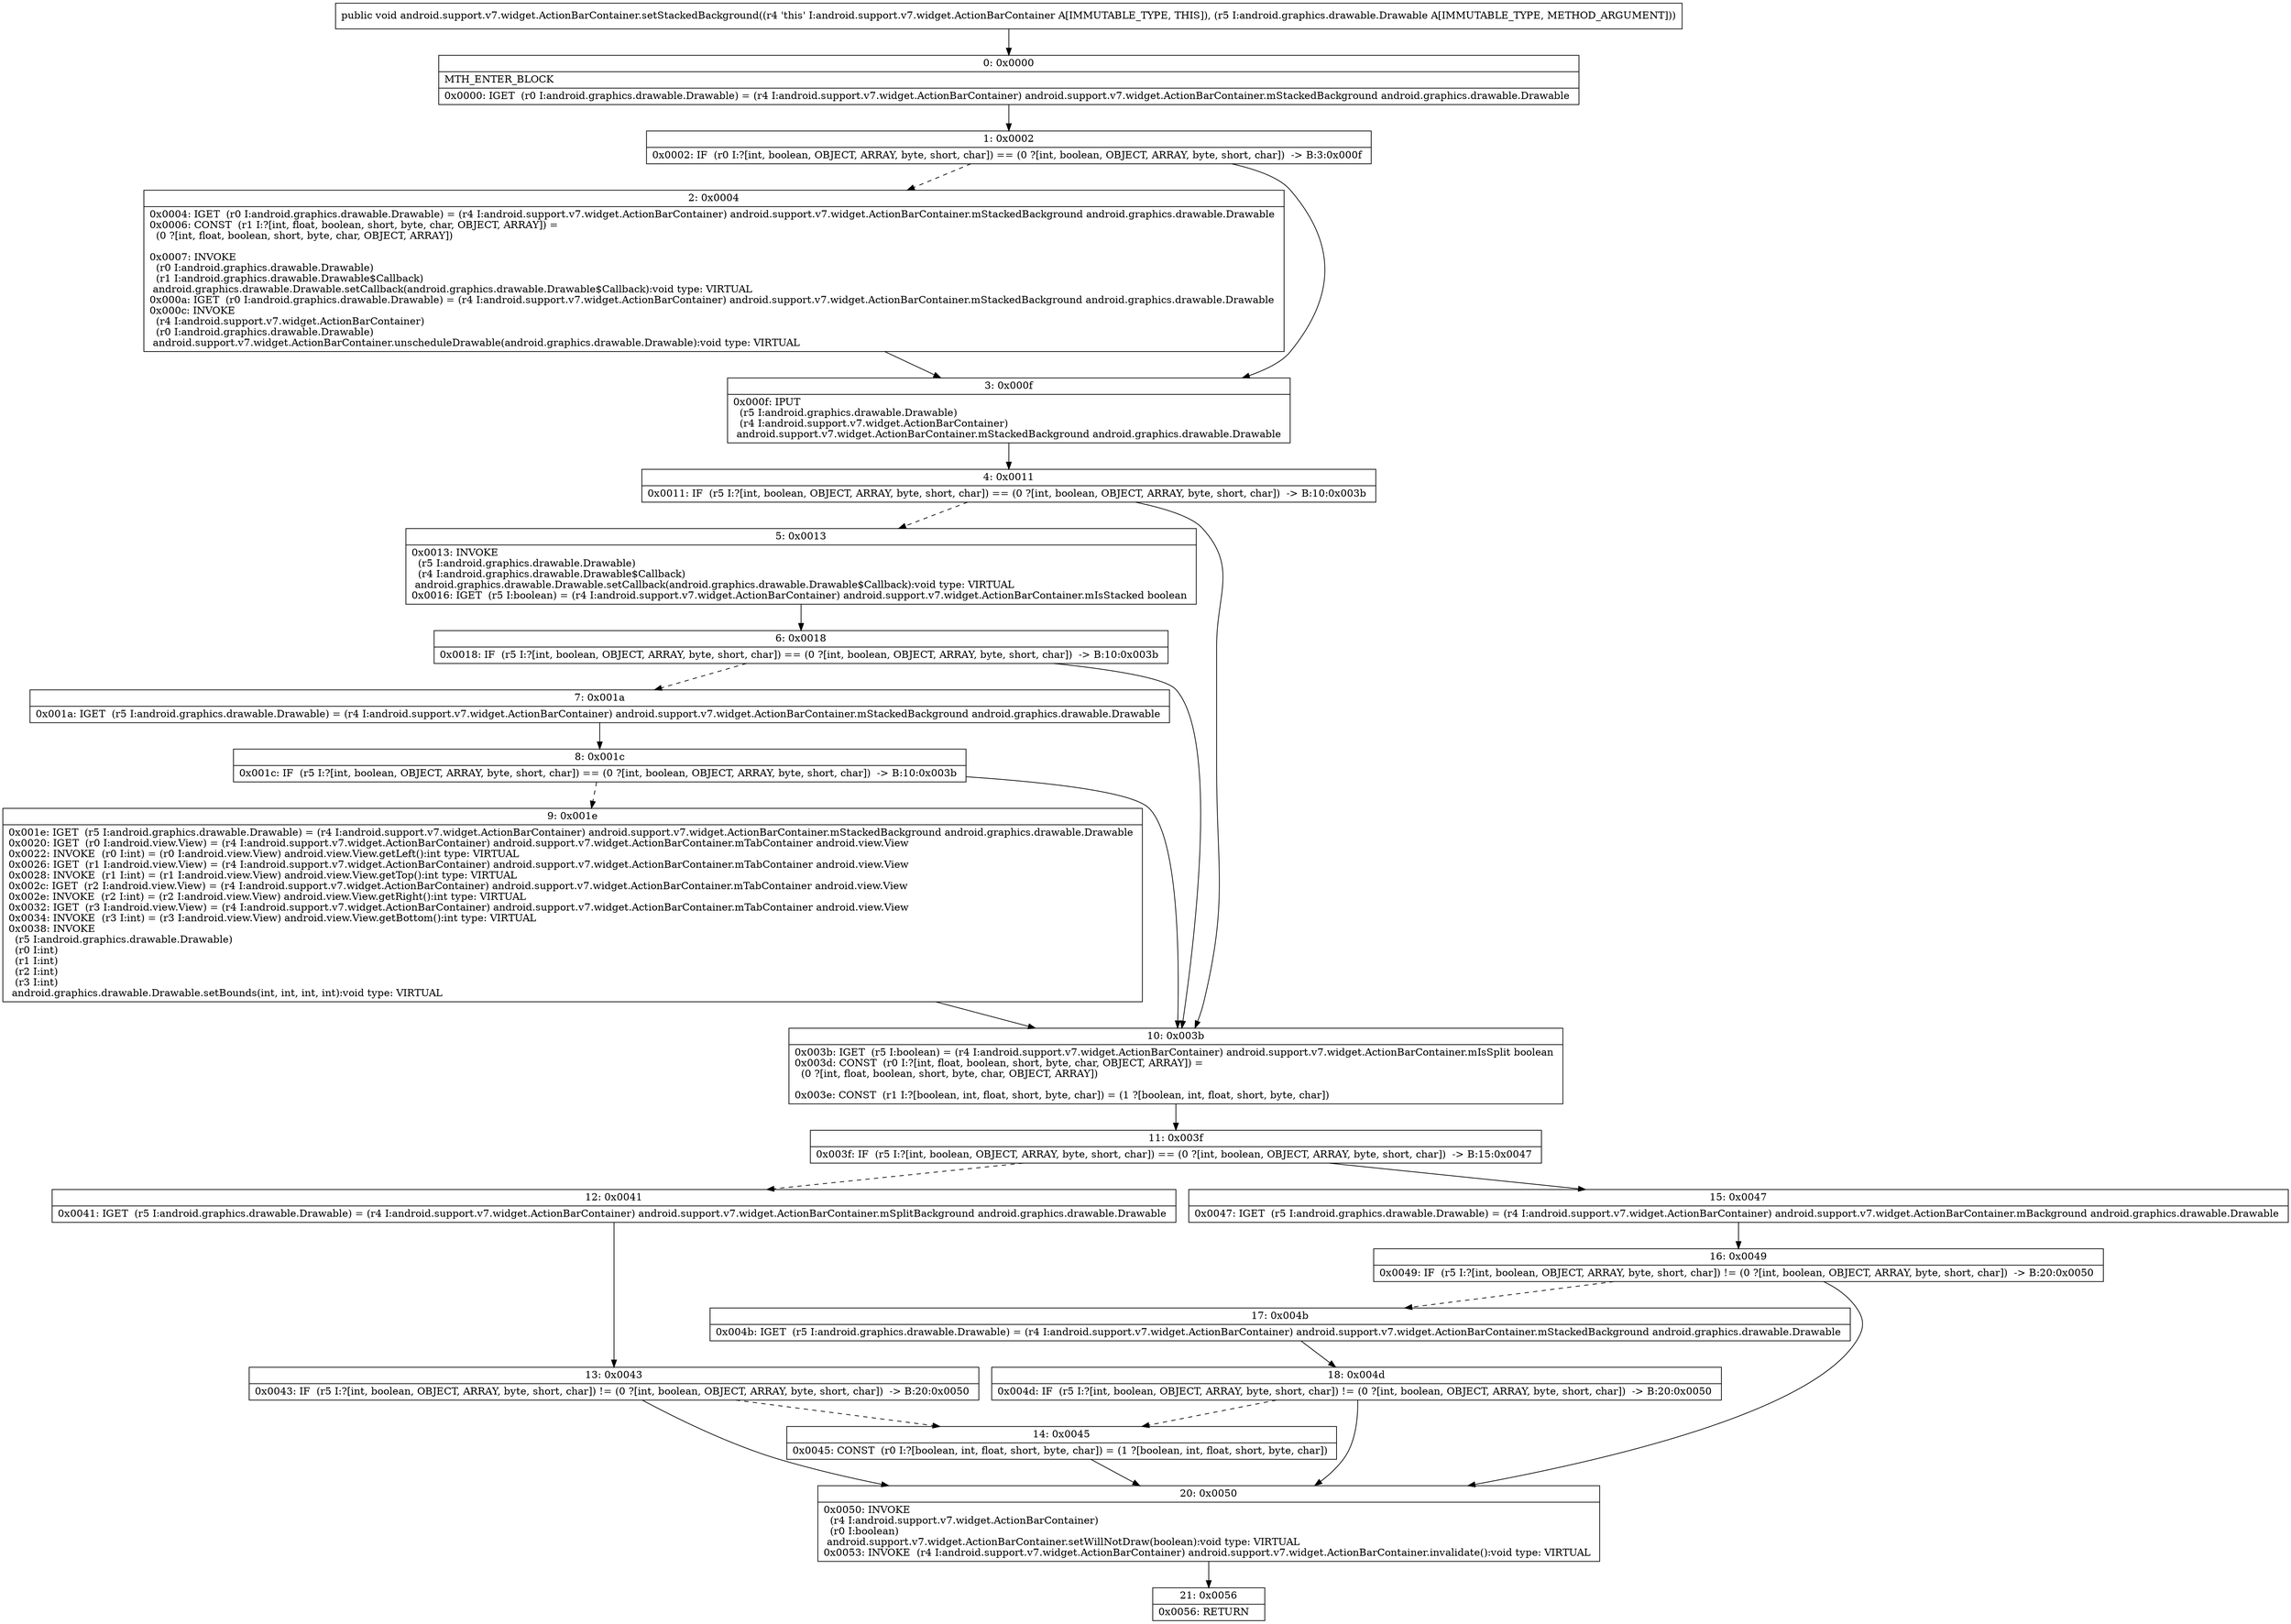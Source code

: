 digraph "CFG forandroid.support.v7.widget.ActionBarContainer.setStackedBackground(Landroid\/graphics\/drawable\/Drawable;)V" {
Node_0 [shape=record,label="{0\:\ 0x0000|MTH_ENTER_BLOCK\l|0x0000: IGET  (r0 I:android.graphics.drawable.Drawable) = (r4 I:android.support.v7.widget.ActionBarContainer) android.support.v7.widget.ActionBarContainer.mStackedBackground android.graphics.drawable.Drawable \l}"];
Node_1 [shape=record,label="{1\:\ 0x0002|0x0002: IF  (r0 I:?[int, boolean, OBJECT, ARRAY, byte, short, char]) == (0 ?[int, boolean, OBJECT, ARRAY, byte, short, char])  \-\> B:3:0x000f \l}"];
Node_2 [shape=record,label="{2\:\ 0x0004|0x0004: IGET  (r0 I:android.graphics.drawable.Drawable) = (r4 I:android.support.v7.widget.ActionBarContainer) android.support.v7.widget.ActionBarContainer.mStackedBackground android.graphics.drawable.Drawable \l0x0006: CONST  (r1 I:?[int, float, boolean, short, byte, char, OBJECT, ARRAY]) = \l  (0 ?[int, float, boolean, short, byte, char, OBJECT, ARRAY])\l \l0x0007: INVOKE  \l  (r0 I:android.graphics.drawable.Drawable)\l  (r1 I:android.graphics.drawable.Drawable$Callback)\l android.graphics.drawable.Drawable.setCallback(android.graphics.drawable.Drawable$Callback):void type: VIRTUAL \l0x000a: IGET  (r0 I:android.graphics.drawable.Drawable) = (r4 I:android.support.v7.widget.ActionBarContainer) android.support.v7.widget.ActionBarContainer.mStackedBackground android.graphics.drawable.Drawable \l0x000c: INVOKE  \l  (r4 I:android.support.v7.widget.ActionBarContainer)\l  (r0 I:android.graphics.drawable.Drawable)\l android.support.v7.widget.ActionBarContainer.unscheduleDrawable(android.graphics.drawable.Drawable):void type: VIRTUAL \l}"];
Node_3 [shape=record,label="{3\:\ 0x000f|0x000f: IPUT  \l  (r5 I:android.graphics.drawable.Drawable)\l  (r4 I:android.support.v7.widget.ActionBarContainer)\l android.support.v7.widget.ActionBarContainer.mStackedBackground android.graphics.drawable.Drawable \l}"];
Node_4 [shape=record,label="{4\:\ 0x0011|0x0011: IF  (r5 I:?[int, boolean, OBJECT, ARRAY, byte, short, char]) == (0 ?[int, boolean, OBJECT, ARRAY, byte, short, char])  \-\> B:10:0x003b \l}"];
Node_5 [shape=record,label="{5\:\ 0x0013|0x0013: INVOKE  \l  (r5 I:android.graphics.drawable.Drawable)\l  (r4 I:android.graphics.drawable.Drawable$Callback)\l android.graphics.drawable.Drawable.setCallback(android.graphics.drawable.Drawable$Callback):void type: VIRTUAL \l0x0016: IGET  (r5 I:boolean) = (r4 I:android.support.v7.widget.ActionBarContainer) android.support.v7.widget.ActionBarContainer.mIsStacked boolean \l}"];
Node_6 [shape=record,label="{6\:\ 0x0018|0x0018: IF  (r5 I:?[int, boolean, OBJECT, ARRAY, byte, short, char]) == (0 ?[int, boolean, OBJECT, ARRAY, byte, short, char])  \-\> B:10:0x003b \l}"];
Node_7 [shape=record,label="{7\:\ 0x001a|0x001a: IGET  (r5 I:android.graphics.drawable.Drawable) = (r4 I:android.support.v7.widget.ActionBarContainer) android.support.v7.widget.ActionBarContainer.mStackedBackground android.graphics.drawable.Drawable \l}"];
Node_8 [shape=record,label="{8\:\ 0x001c|0x001c: IF  (r5 I:?[int, boolean, OBJECT, ARRAY, byte, short, char]) == (0 ?[int, boolean, OBJECT, ARRAY, byte, short, char])  \-\> B:10:0x003b \l}"];
Node_9 [shape=record,label="{9\:\ 0x001e|0x001e: IGET  (r5 I:android.graphics.drawable.Drawable) = (r4 I:android.support.v7.widget.ActionBarContainer) android.support.v7.widget.ActionBarContainer.mStackedBackground android.graphics.drawable.Drawable \l0x0020: IGET  (r0 I:android.view.View) = (r4 I:android.support.v7.widget.ActionBarContainer) android.support.v7.widget.ActionBarContainer.mTabContainer android.view.View \l0x0022: INVOKE  (r0 I:int) = (r0 I:android.view.View) android.view.View.getLeft():int type: VIRTUAL \l0x0026: IGET  (r1 I:android.view.View) = (r4 I:android.support.v7.widget.ActionBarContainer) android.support.v7.widget.ActionBarContainer.mTabContainer android.view.View \l0x0028: INVOKE  (r1 I:int) = (r1 I:android.view.View) android.view.View.getTop():int type: VIRTUAL \l0x002c: IGET  (r2 I:android.view.View) = (r4 I:android.support.v7.widget.ActionBarContainer) android.support.v7.widget.ActionBarContainer.mTabContainer android.view.View \l0x002e: INVOKE  (r2 I:int) = (r2 I:android.view.View) android.view.View.getRight():int type: VIRTUAL \l0x0032: IGET  (r3 I:android.view.View) = (r4 I:android.support.v7.widget.ActionBarContainer) android.support.v7.widget.ActionBarContainer.mTabContainer android.view.View \l0x0034: INVOKE  (r3 I:int) = (r3 I:android.view.View) android.view.View.getBottom():int type: VIRTUAL \l0x0038: INVOKE  \l  (r5 I:android.graphics.drawable.Drawable)\l  (r0 I:int)\l  (r1 I:int)\l  (r2 I:int)\l  (r3 I:int)\l android.graphics.drawable.Drawable.setBounds(int, int, int, int):void type: VIRTUAL \l}"];
Node_10 [shape=record,label="{10\:\ 0x003b|0x003b: IGET  (r5 I:boolean) = (r4 I:android.support.v7.widget.ActionBarContainer) android.support.v7.widget.ActionBarContainer.mIsSplit boolean \l0x003d: CONST  (r0 I:?[int, float, boolean, short, byte, char, OBJECT, ARRAY]) = \l  (0 ?[int, float, boolean, short, byte, char, OBJECT, ARRAY])\l \l0x003e: CONST  (r1 I:?[boolean, int, float, short, byte, char]) = (1 ?[boolean, int, float, short, byte, char]) \l}"];
Node_11 [shape=record,label="{11\:\ 0x003f|0x003f: IF  (r5 I:?[int, boolean, OBJECT, ARRAY, byte, short, char]) == (0 ?[int, boolean, OBJECT, ARRAY, byte, short, char])  \-\> B:15:0x0047 \l}"];
Node_12 [shape=record,label="{12\:\ 0x0041|0x0041: IGET  (r5 I:android.graphics.drawable.Drawable) = (r4 I:android.support.v7.widget.ActionBarContainer) android.support.v7.widget.ActionBarContainer.mSplitBackground android.graphics.drawable.Drawable \l}"];
Node_13 [shape=record,label="{13\:\ 0x0043|0x0043: IF  (r5 I:?[int, boolean, OBJECT, ARRAY, byte, short, char]) != (0 ?[int, boolean, OBJECT, ARRAY, byte, short, char])  \-\> B:20:0x0050 \l}"];
Node_14 [shape=record,label="{14\:\ 0x0045|0x0045: CONST  (r0 I:?[boolean, int, float, short, byte, char]) = (1 ?[boolean, int, float, short, byte, char]) \l}"];
Node_15 [shape=record,label="{15\:\ 0x0047|0x0047: IGET  (r5 I:android.graphics.drawable.Drawable) = (r4 I:android.support.v7.widget.ActionBarContainer) android.support.v7.widget.ActionBarContainer.mBackground android.graphics.drawable.Drawable \l}"];
Node_16 [shape=record,label="{16\:\ 0x0049|0x0049: IF  (r5 I:?[int, boolean, OBJECT, ARRAY, byte, short, char]) != (0 ?[int, boolean, OBJECT, ARRAY, byte, short, char])  \-\> B:20:0x0050 \l}"];
Node_17 [shape=record,label="{17\:\ 0x004b|0x004b: IGET  (r5 I:android.graphics.drawable.Drawable) = (r4 I:android.support.v7.widget.ActionBarContainer) android.support.v7.widget.ActionBarContainer.mStackedBackground android.graphics.drawable.Drawable \l}"];
Node_18 [shape=record,label="{18\:\ 0x004d|0x004d: IF  (r5 I:?[int, boolean, OBJECT, ARRAY, byte, short, char]) != (0 ?[int, boolean, OBJECT, ARRAY, byte, short, char])  \-\> B:20:0x0050 \l}"];
Node_20 [shape=record,label="{20\:\ 0x0050|0x0050: INVOKE  \l  (r4 I:android.support.v7.widget.ActionBarContainer)\l  (r0 I:boolean)\l android.support.v7.widget.ActionBarContainer.setWillNotDraw(boolean):void type: VIRTUAL \l0x0053: INVOKE  (r4 I:android.support.v7.widget.ActionBarContainer) android.support.v7.widget.ActionBarContainer.invalidate():void type: VIRTUAL \l}"];
Node_21 [shape=record,label="{21\:\ 0x0056|0x0056: RETURN   \l}"];
MethodNode[shape=record,label="{public void android.support.v7.widget.ActionBarContainer.setStackedBackground((r4 'this' I:android.support.v7.widget.ActionBarContainer A[IMMUTABLE_TYPE, THIS]), (r5 I:android.graphics.drawable.Drawable A[IMMUTABLE_TYPE, METHOD_ARGUMENT])) }"];
MethodNode -> Node_0;
Node_0 -> Node_1;
Node_1 -> Node_2[style=dashed];
Node_1 -> Node_3;
Node_2 -> Node_3;
Node_3 -> Node_4;
Node_4 -> Node_5[style=dashed];
Node_4 -> Node_10;
Node_5 -> Node_6;
Node_6 -> Node_7[style=dashed];
Node_6 -> Node_10;
Node_7 -> Node_8;
Node_8 -> Node_9[style=dashed];
Node_8 -> Node_10;
Node_9 -> Node_10;
Node_10 -> Node_11;
Node_11 -> Node_12[style=dashed];
Node_11 -> Node_15;
Node_12 -> Node_13;
Node_13 -> Node_14[style=dashed];
Node_13 -> Node_20;
Node_14 -> Node_20;
Node_15 -> Node_16;
Node_16 -> Node_17[style=dashed];
Node_16 -> Node_20;
Node_17 -> Node_18;
Node_18 -> Node_20;
Node_18 -> Node_14[style=dashed];
Node_20 -> Node_21;
}

